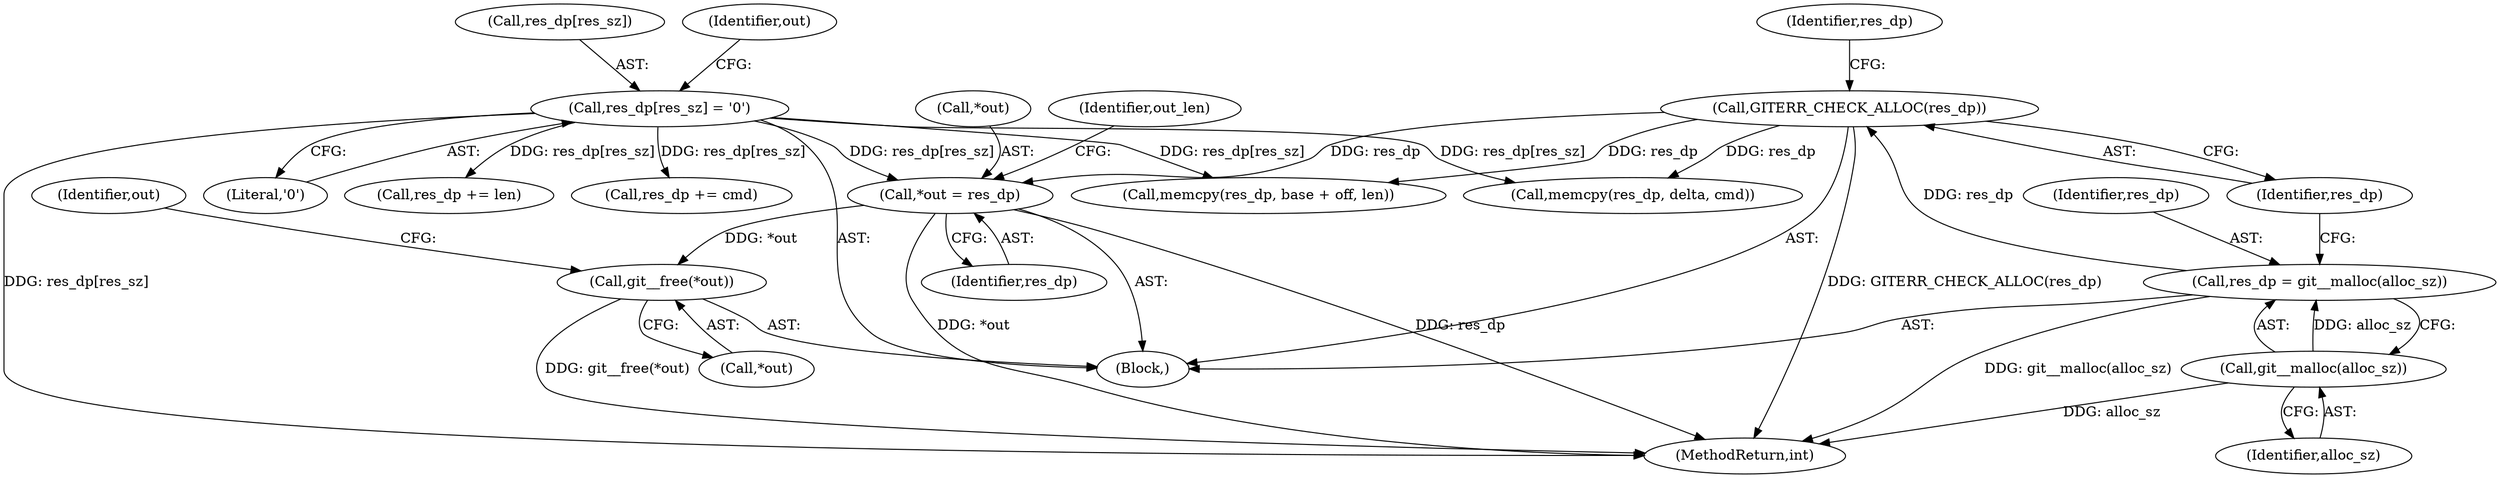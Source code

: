 digraph "0_libgit2_3f461902dc1072acb8b7607ee65d0a0458ffac2a@pointer" {
"1000182" [label="(Call,*out = res_dp)"];
"1000177" [label="(Call,res_dp[res_sz] = '\0')"];
"1000175" [label="(Call,GITERR_CHECK_ALLOC(res_dp))"];
"1000171" [label="(Call,res_dp = git__malloc(alloc_sz))"];
"1000173" [label="(Call,git__malloc(alloc_sz))"];
"1000357" [label="(Call,git__free(*out))"];
"1000331" [label="(Call,memcpy(res_dp, delta, cmd))"];
"1000175" [label="(Call,GITERR_CHECK_ALLOC(res_dp))"];
"1000181" [label="(Literal,'\0')"];
"1000184" [label="(Identifier,out)"];
"1000176" [label="(Identifier,res_dp)"];
"1000362" [label="(Identifier,out)"];
"1000177" [label="(Call,res_dp[res_sz] = '\0')"];
"1000183" [label="(Call,*out)"];
"1000374" [label="(MethodReturn,int)"];
"1000111" [label="(Block,)"];
"1000174" [label="(Identifier,alloc_sz)"];
"1000171" [label="(Call,res_dp = git__malloc(alloc_sz))"];
"1000185" [label="(Identifier,res_dp)"];
"1000310" [label="(Call,res_dp += len)"];
"1000182" [label="(Call,*out = res_dp)"];
"1000304" [label="(Call,memcpy(res_dp, base + off, len))"];
"1000173" [label="(Call,git__malloc(alloc_sz))"];
"1000179" [label="(Identifier,res_dp)"];
"1000178" [label="(Call,res_dp[res_sz])"];
"1000357" [label="(Call,git__free(*out))"];
"1000188" [label="(Identifier,out_len)"];
"1000338" [label="(Call,res_dp += cmd)"];
"1000358" [label="(Call,*out)"];
"1000172" [label="(Identifier,res_dp)"];
"1000182" -> "1000111"  [label="AST: "];
"1000182" -> "1000185"  [label="CFG: "];
"1000183" -> "1000182"  [label="AST: "];
"1000185" -> "1000182"  [label="AST: "];
"1000188" -> "1000182"  [label="CFG: "];
"1000182" -> "1000374"  [label="DDG: res_dp"];
"1000182" -> "1000374"  [label="DDG: *out"];
"1000177" -> "1000182"  [label="DDG: res_dp[res_sz]"];
"1000175" -> "1000182"  [label="DDG: res_dp"];
"1000182" -> "1000357"  [label="DDG: *out"];
"1000177" -> "1000111"  [label="AST: "];
"1000177" -> "1000181"  [label="CFG: "];
"1000178" -> "1000177"  [label="AST: "];
"1000181" -> "1000177"  [label="AST: "];
"1000184" -> "1000177"  [label="CFG: "];
"1000177" -> "1000374"  [label="DDG: res_dp[res_sz]"];
"1000177" -> "1000304"  [label="DDG: res_dp[res_sz]"];
"1000177" -> "1000310"  [label="DDG: res_dp[res_sz]"];
"1000177" -> "1000331"  [label="DDG: res_dp[res_sz]"];
"1000177" -> "1000338"  [label="DDG: res_dp[res_sz]"];
"1000175" -> "1000111"  [label="AST: "];
"1000175" -> "1000176"  [label="CFG: "];
"1000176" -> "1000175"  [label="AST: "];
"1000179" -> "1000175"  [label="CFG: "];
"1000175" -> "1000374"  [label="DDG: GITERR_CHECK_ALLOC(res_dp)"];
"1000171" -> "1000175"  [label="DDG: res_dp"];
"1000175" -> "1000304"  [label="DDG: res_dp"];
"1000175" -> "1000331"  [label="DDG: res_dp"];
"1000171" -> "1000111"  [label="AST: "];
"1000171" -> "1000173"  [label="CFG: "];
"1000172" -> "1000171"  [label="AST: "];
"1000173" -> "1000171"  [label="AST: "];
"1000176" -> "1000171"  [label="CFG: "];
"1000171" -> "1000374"  [label="DDG: git__malloc(alloc_sz)"];
"1000173" -> "1000171"  [label="DDG: alloc_sz"];
"1000173" -> "1000174"  [label="CFG: "];
"1000174" -> "1000173"  [label="AST: "];
"1000173" -> "1000374"  [label="DDG: alloc_sz"];
"1000357" -> "1000111"  [label="AST: "];
"1000357" -> "1000358"  [label="CFG: "];
"1000358" -> "1000357"  [label="AST: "];
"1000362" -> "1000357"  [label="CFG: "];
"1000357" -> "1000374"  [label="DDG: git__free(*out)"];
}
